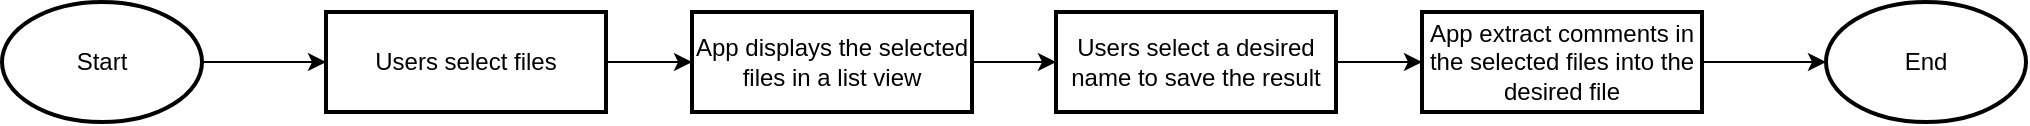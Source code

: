 <mxfile version="24.0.2" type="device">
  <diagram name="Page-1" id="2YBvvXClWsGukQMizWep">
    <mxGraphModel dx="1705" dy="788" grid="0" gridSize="10" guides="1" tooltips="1" connect="1" arrows="1" fold="1" page="0" pageScale="1" pageWidth="850" pageHeight="1100" math="0" shadow="0">
      <root>
        <mxCell id="0" />
        <mxCell id="1" parent="0" />
        <mxCell id="gCp9YEJqmAMPtKSWzM85-25" value="" style="edgeStyle=orthogonalEdgeStyle;rounded=0;orthogonalLoop=1;jettySize=auto;html=1;" parent="1" source="gCp9YEJqmAMPtKSWzM85-23" target="gCp9YEJqmAMPtKSWzM85-24" edge="1">
          <mxGeometry relative="1" as="geometry" />
        </mxCell>
        <mxCell id="gCp9YEJqmAMPtKSWzM85-23" value="Start" style="strokeWidth=2;html=1;shape=mxgraph.flowchart.start_1;whiteSpace=wrap;" parent="1" vertex="1">
          <mxGeometry x="-15" y="145" width="100" height="60" as="geometry" />
        </mxCell>
        <mxCell id="gCp9YEJqmAMPtKSWzM85-27" value="" style="edgeStyle=orthogonalEdgeStyle;rounded=0;orthogonalLoop=1;jettySize=auto;html=1;" parent="1" source="gCp9YEJqmAMPtKSWzM85-24" target="gCp9YEJqmAMPtKSWzM85-26" edge="1">
          <mxGeometry relative="1" as="geometry" />
        </mxCell>
        <mxCell id="gCp9YEJqmAMPtKSWzM85-24" value="Users select files" style="rounded=1;whiteSpace=wrap;html=1;absoluteArcSize=1;arcSize=0;strokeWidth=2;" parent="1" vertex="1">
          <mxGeometry x="147" y="150" width="140" height="50" as="geometry" />
        </mxCell>
        <mxCell id="gCp9YEJqmAMPtKSWzM85-29" value="" style="edgeStyle=orthogonalEdgeStyle;rounded=0;orthogonalLoop=1;jettySize=auto;html=1;" parent="1" source="gCp9YEJqmAMPtKSWzM85-26" target="gCp9YEJqmAMPtKSWzM85-28" edge="1">
          <mxGeometry relative="1" as="geometry" />
        </mxCell>
        <mxCell id="gCp9YEJqmAMPtKSWzM85-26" value="App displays the selected files in a list view" style="rounded=1;whiteSpace=wrap;html=1;absoluteArcSize=1;arcSize=0;strokeWidth=2;" parent="1" vertex="1">
          <mxGeometry x="330" y="150" width="140" height="50" as="geometry" />
        </mxCell>
        <mxCell id="gCp9YEJqmAMPtKSWzM85-31" value="" style="edgeStyle=orthogonalEdgeStyle;rounded=0;orthogonalLoop=1;jettySize=auto;html=1;" parent="1" source="gCp9YEJqmAMPtKSWzM85-28" target="gCp9YEJqmAMPtKSWzM85-30" edge="1">
          <mxGeometry relative="1" as="geometry" />
        </mxCell>
        <mxCell id="gCp9YEJqmAMPtKSWzM85-28" value="Users select a desired name to save the result" style="rounded=1;whiteSpace=wrap;html=1;absoluteArcSize=1;arcSize=0;strokeWidth=2;" parent="1" vertex="1">
          <mxGeometry x="512" y="150" width="140" height="50" as="geometry" />
        </mxCell>
        <mxCell id="gCp9YEJqmAMPtKSWzM85-33" value="" style="edgeStyle=orthogonalEdgeStyle;rounded=0;orthogonalLoop=1;jettySize=auto;html=1;" parent="1" source="gCp9YEJqmAMPtKSWzM85-30" target="gCp9YEJqmAMPtKSWzM85-32" edge="1">
          <mxGeometry relative="1" as="geometry" />
        </mxCell>
        <mxCell id="gCp9YEJqmAMPtKSWzM85-30" value="App extract comments in the selected files into the desired file" style="rounded=1;whiteSpace=wrap;html=1;absoluteArcSize=1;arcSize=0;strokeWidth=2;" parent="1" vertex="1">
          <mxGeometry x="695" y="150" width="140" height="50" as="geometry" />
        </mxCell>
        <mxCell id="gCp9YEJqmAMPtKSWzM85-32" value="End" style="strokeWidth=2;html=1;shape=mxgraph.flowchart.start_1;whiteSpace=wrap;" parent="1" vertex="1">
          <mxGeometry x="897" y="145" width="100" height="60" as="geometry" />
        </mxCell>
      </root>
    </mxGraphModel>
  </diagram>
</mxfile>
